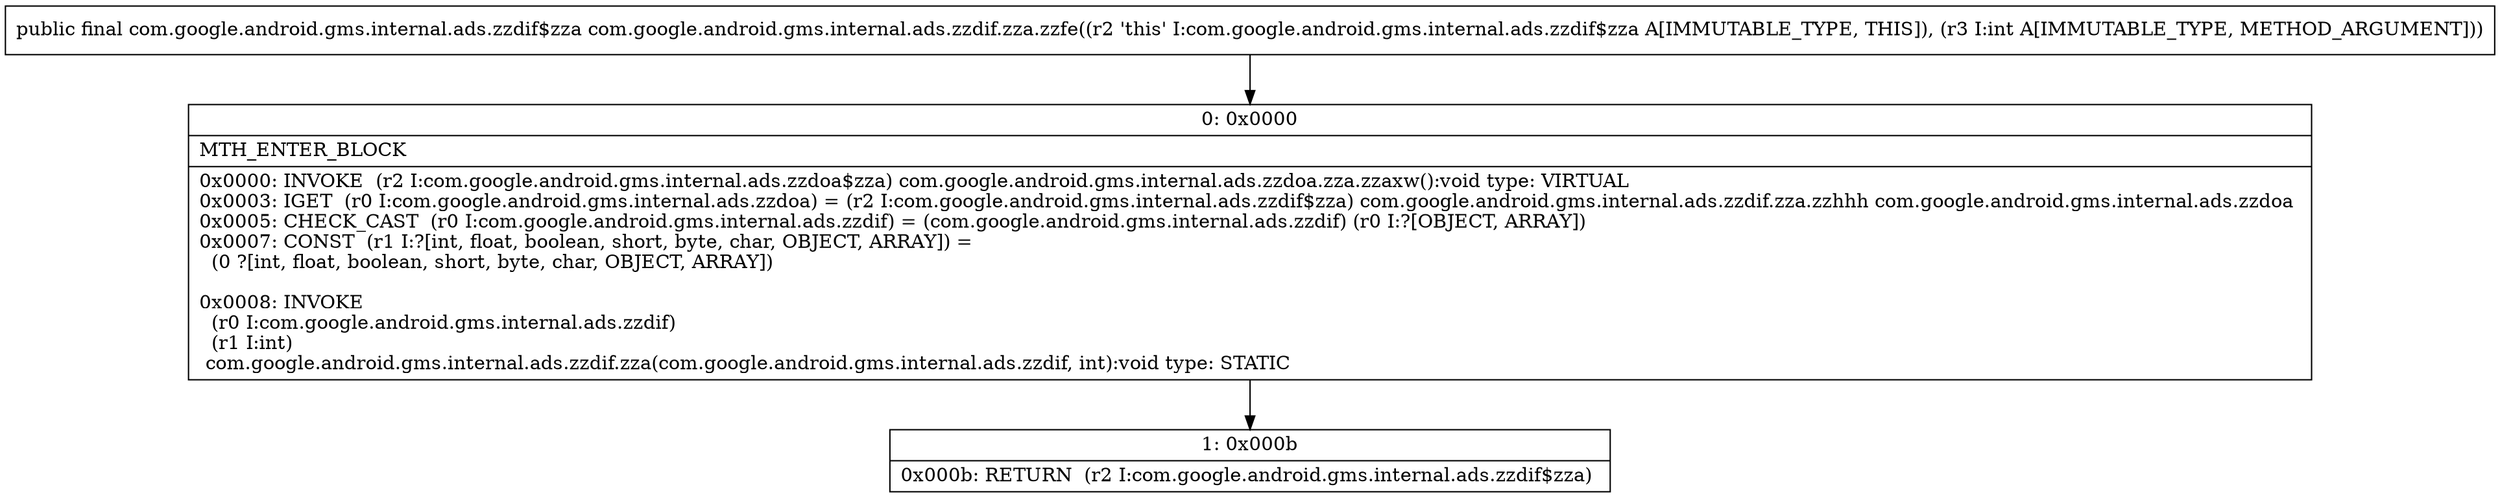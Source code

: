 digraph "CFG forcom.google.android.gms.internal.ads.zzdif.zza.zzfe(I)Lcom\/google\/android\/gms\/internal\/ads\/zzdif$zza;" {
Node_0 [shape=record,label="{0\:\ 0x0000|MTH_ENTER_BLOCK\l|0x0000: INVOKE  (r2 I:com.google.android.gms.internal.ads.zzdoa$zza) com.google.android.gms.internal.ads.zzdoa.zza.zzaxw():void type: VIRTUAL \l0x0003: IGET  (r0 I:com.google.android.gms.internal.ads.zzdoa) = (r2 I:com.google.android.gms.internal.ads.zzdif$zza) com.google.android.gms.internal.ads.zzdif.zza.zzhhh com.google.android.gms.internal.ads.zzdoa \l0x0005: CHECK_CAST  (r0 I:com.google.android.gms.internal.ads.zzdif) = (com.google.android.gms.internal.ads.zzdif) (r0 I:?[OBJECT, ARRAY]) \l0x0007: CONST  (r1 I:?[int, float, boolean, short, byte, char, OBJECT, ARRAY]) = \l  (0 ?[int, float, boolean, short, byte, char, OBJECT, ARRAY])\l \l0x0008: INVOKE  \l  (r0 I:com.google.android.gms.internal.ads.zzdif)\l  (r1 I:int)\l com.google.android.gms.internal.ads.zzdif.zza(com.google.android.gms.internal.ads.zzdif, int):void type: STATIC \l}"];
Node_1 [shape=record,label="{1\:\ 0x000b|0x000b: RETURN  (r2 I:com.google.android.gms.internal.ads.zzdif$zza) \l}"];
MethodNode[shape=record,label="{public final com.google.android.gms.internal.ads.zzdif$zza com.google.android.gms.internal.ads.zzdif.zza.zzfe((r2 'this' I:com.google.android.gms.internal.ads.zzdif$zza A[IMMUTABLE_TYPE, THIS]), (r3 I:int A[IMMUTABLE_TYPE, METHOD_ARGUMENT])) }"];
MethodNode -> Node_0;
Node_0 -> Node_1;
}

